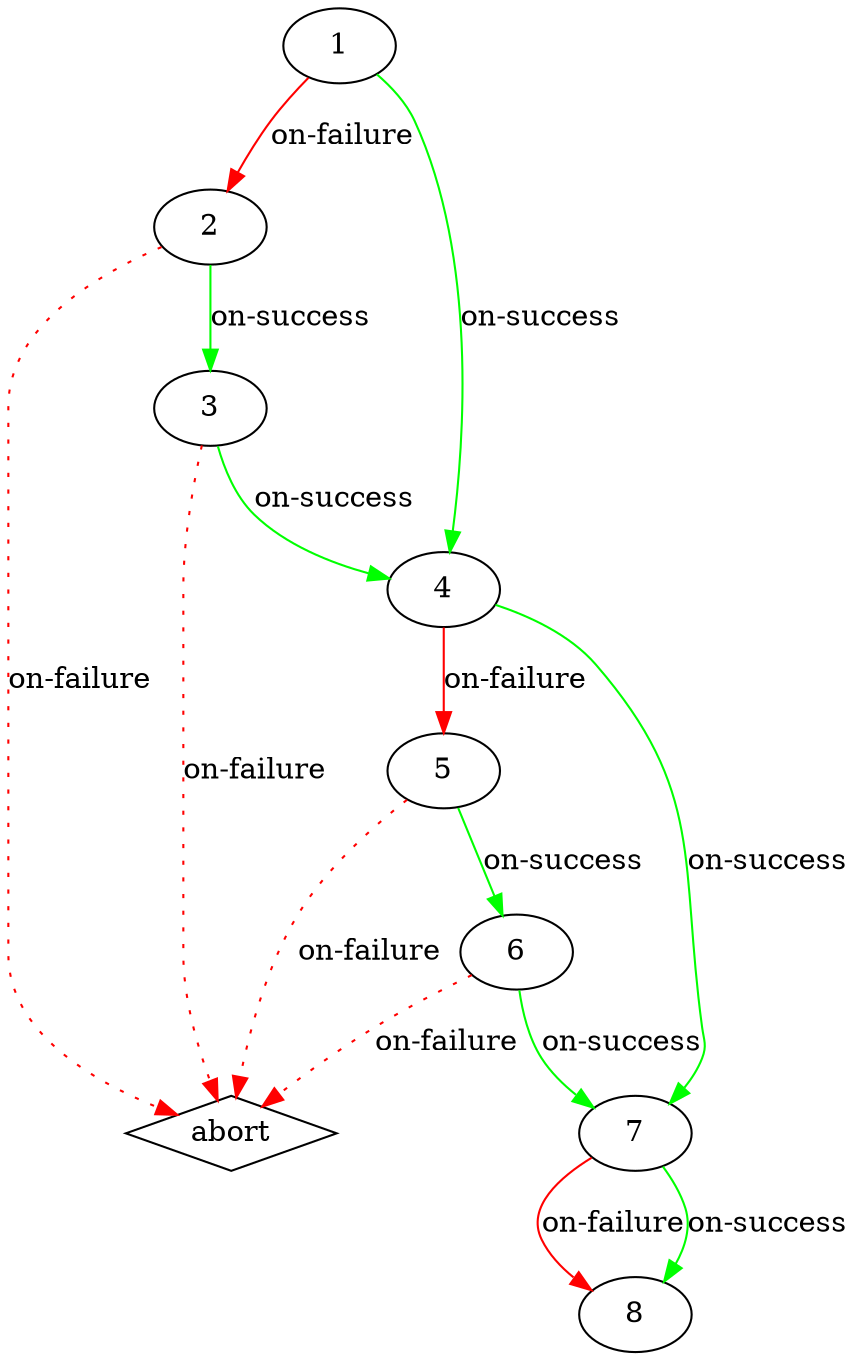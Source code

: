 digraph {
    abort [label="abort", shape="diamond"];

    # Explicit state transitions
    1 -> 2 [label="on-failure", color="red"];
    1 -> 4 [label="on-success", color="green"];
    2 -> 3 [label="on-success", color="green"];
    3 -> 4 [label="on-success", color="green"];
    4 -> 5 [label="on-failure", color="red"];
    4 -> 7 [label="on-success", color="green"];
    5 -> 6 [label="on-success", color="green"];
    6 -> 7 [label="on-success", color="green"];
    7 -> 8 [label="on-failure", color="red"];
    7 -> 8 [label="on-success", color="green"];

    # Implicit state transitions
    2, 3, 5, 6 -> abort [label="on-failure", color="red", style="dotted"];
}
